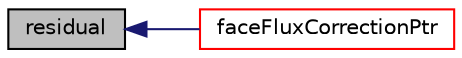 digraph "residual"
{
  bgcolor="transparent";
  edge [fontname="Helvetica",fontsize="10",labelfontname="Helvetica",labelfontsize="10"];
  node [fontname="Helvetica",fontsize="10",shape=record];
  rankdir="LR";
  Node1 [label="residual",height=0.2,width=0.4,color="black", fillcolor="grey75", style="filled", fontcolor="black"];
  Node1 -> Node2 [dir="back",color="midnightblue",fontsize="10",style="solid",fontname="Helvetica"];
  Node2 [label="faceFluxCorrectionPtr",height=0.2,width=0.4,color="red",URL="$a00877.html#abca4d525cb7a95854e0bbc373847fef2",tooltip="Return pointer to face-flux non-orthogonal correction field. "];
}
